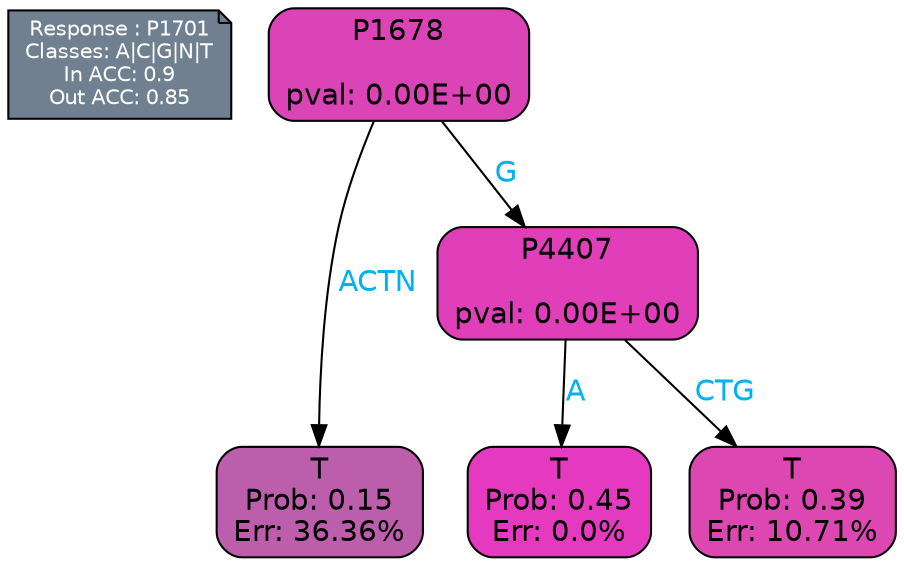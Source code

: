 digraph Tree {
node [shape=box, style="filled, rounded", color="black", fontname=helvetica] ;
graph [ranksep=equally, splines=polylines, bgcolor=transparent, dpi=600] ;
edge [fontname=helvetica] ;
LEGEND [label="Response : P1701
Classes: A|C|G|N|T
In ACC: 0.9
Out ACC: 0.85
",shape=note,align=left,style=filled,fillcolor="slategray",fontcolor="white",fontsize=10];1 [label="P1678

pval: 0.00E+00", fillcolor="#db44b7"] ;
2 [label="T
Prob: 0.15
Err: 36.36%", fillcolor="#bc5eab"] ;
3 [label="P4407

pval: 0.00E+00", fillcolor="#e13fb9"] ;
4 [label="T
Prob: 0.45
Err: 0.0%", fillcolor="#e539c0"] ;
5 [label="T
Prob: 0.39
Err: 10.71%", fillcolor="#dd47b1"] ;
1 -> 2 [label="ACTN",fontcolor=deepskyblue2] ;
1 -> 3 [label="G",fontcolor=deepskyblue2] ;
3 -> 4 [label="A",fontcolor=deepskyblue2] ;
3 -> 5 [label="CTG",fontcolor=deepskyblue2] ;
{rank = same; 2;4;5;}{rank = same; LEGEND;1;}}